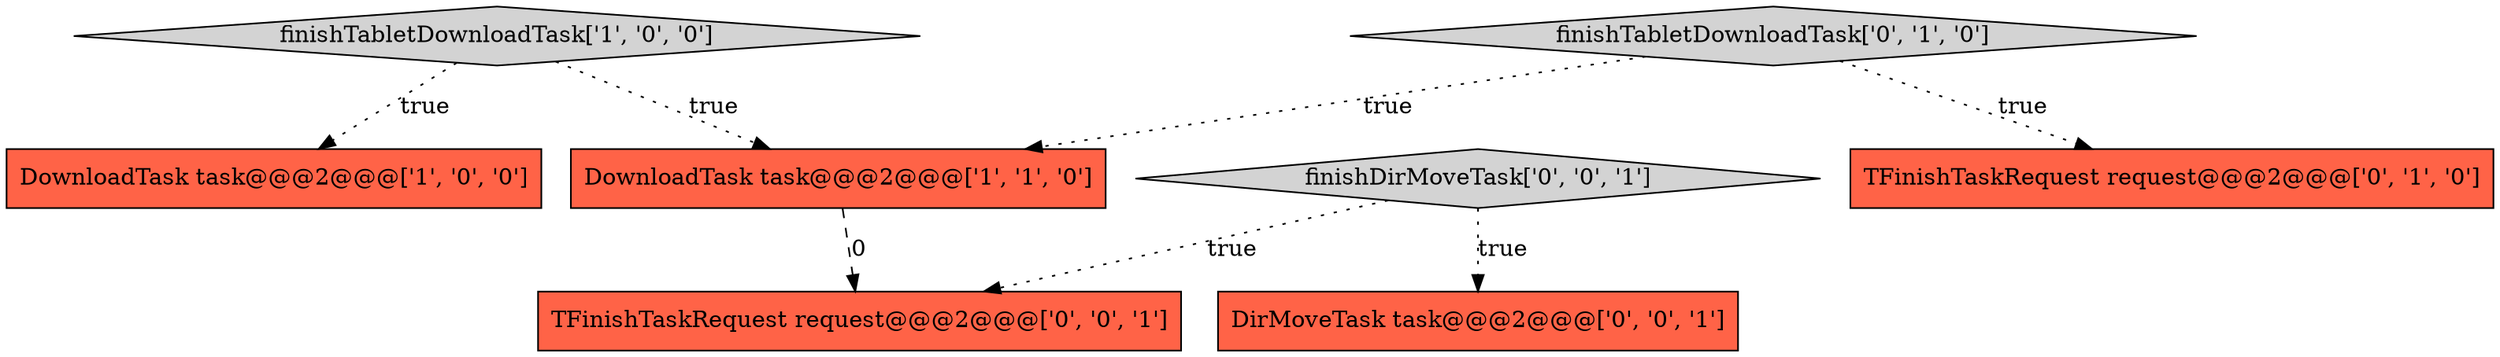 digraph {
1 [style = filled, label = "DownloadTask task@@@2@@@['1', '1', '0']", fillcolor = tomato, shape = box image = "AAA0AAABBB1BBB"];
2 [style = filled, label = "finishTabletDownloadTask['1', '0', '0']", fillcolor = lightgray, shape = diamond image = "AAA0AAABBB1BBB"];
7 [style = filled, label = "TFinishTaskRequest request@@@2@@@['0', '0', '1']", fillcolor = tomato, shape = box image = "AAA0AAABBB3BBB"];
6 [style = filled, label = "DirMoveTask task@@@2@@@['0', '0', '1']", fillcolor = tomato, shape = box image = "AAA0AAABBB3BBB"];
4 [style = filled, label = "finishTabletDownloadTask['0', '1', '0']", fillcolor = lightgray, shape = diamond image = "AAA0AAABBB2BBB"];
5 [style = filled, label = "finishDirMoveTask['0', '0', '1']", fillcolor = lightgray, shape = diamond image = "AAA0AAABBB3BBB"];
3 [style = filled, label = "TFinishTaskRequest request@@@2@@@['0', '1', '0']", fillcolor = tomato, shape = box image = "AAA0AAABBB2BBB"];
0 [style = filled, label = "DownloadTask task@@@2@@@['1', '0', '0']", fillcolor = tomato, shape = box image = "AAA0AAABBB1BBB"];
2->1 [style = dotted, label="true"];
5->6 [style = dotted, label="true"];
1->7 [style = dashed, label="0"];
2->0 [style = dotted, label="true"];
5->7 [style = dotted, label="true"];
4->1 [style = dotted, label="true"];
4->3 [style = dotted, label="true"];
}
